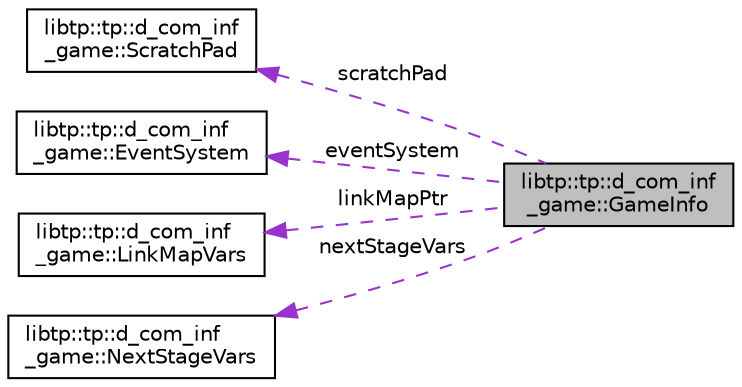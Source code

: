 digraph "libtp::tp::d_com_inf_game::GameInfo"
{
 // LATEX_PDF_SIZE
  edge [fontname="Helvetica",fontsize="10",labelfontname="Helvetica",labelfontsize="10"];
  node [fontname="Helvetica",fontsize="10",shape=record];
  rankdir="LR";
  Node1 [label="libtp::tp::d_com_inf\l_game::GameInfo",height=0.2,width=0.4,color="black", fillcolor="grey75", style="filled", fontcolor="black",tooltip=" "];
  Node2 -> Node1 [dir="back",color="darkorchid3",fontsize="10",style="dashed",label=" scratchPad" ,fontname="Helvetica"];
  Node2 [label="libtp::tp::d_com_inf\l_game::ScratchPad",height=0.2,width=0.4,color="black", fillcolor="white", style="filled",URL="$df/d67/structlibtp_1_1tp_1_1d__com__inf__game_1_1ScratchPad.html",tooltip=" "];
  Node3 -> Node1 [dir="back",color="darkorchid3",fontsize="10",style="dashed",label=" eventSystem" ,fontname="Helvetica"];
  Node3 [label="libtp::tp::d_com_inf\l_game::EventSystem",height=0.2,width=0.4,color="black", fillcolor="white", style="filled",URL="$d6/d75/structlibtp_1_1tp_1_1d__com__inf__game_1_1EventSystem.html",tooltip="Cutscene and event control system."];
  Node4 -> Node1 [dir="back",color="darkorchid3",fontsize="10",style="dashed",label=" linkMapPtr" ,fontname="Helvetica"];
  Node4 [label="libtp::tp::d_com_inf\l_game::LinkMapVars",height=0.2,width=0.4,color="black", fillcolor="white", style="filled",URL="$d3/d33/structlibtp_1_1tp_1_1d__com__inf__game_1_1LinkMapVars.html",tooltip="Holds data about Links position on the current map."];
  Node5 -> Node1 [dir="back",color="darkorchid3",fontsize="10",style="dashed",label=" nextStageVars" ,fontname="Helvetica"];
  Node5 [label="libtp::tp::d_com_inf\l_game::NextStageVars",height=0.2,width=0.4,color="black", fillcolor="white", style="filled",URL="$d4/d28/structlibtp_1_1tp_1_1d__com__inf__game_1_1NextStageVars.html",tooltip="Holds information about the next stage."];
}
